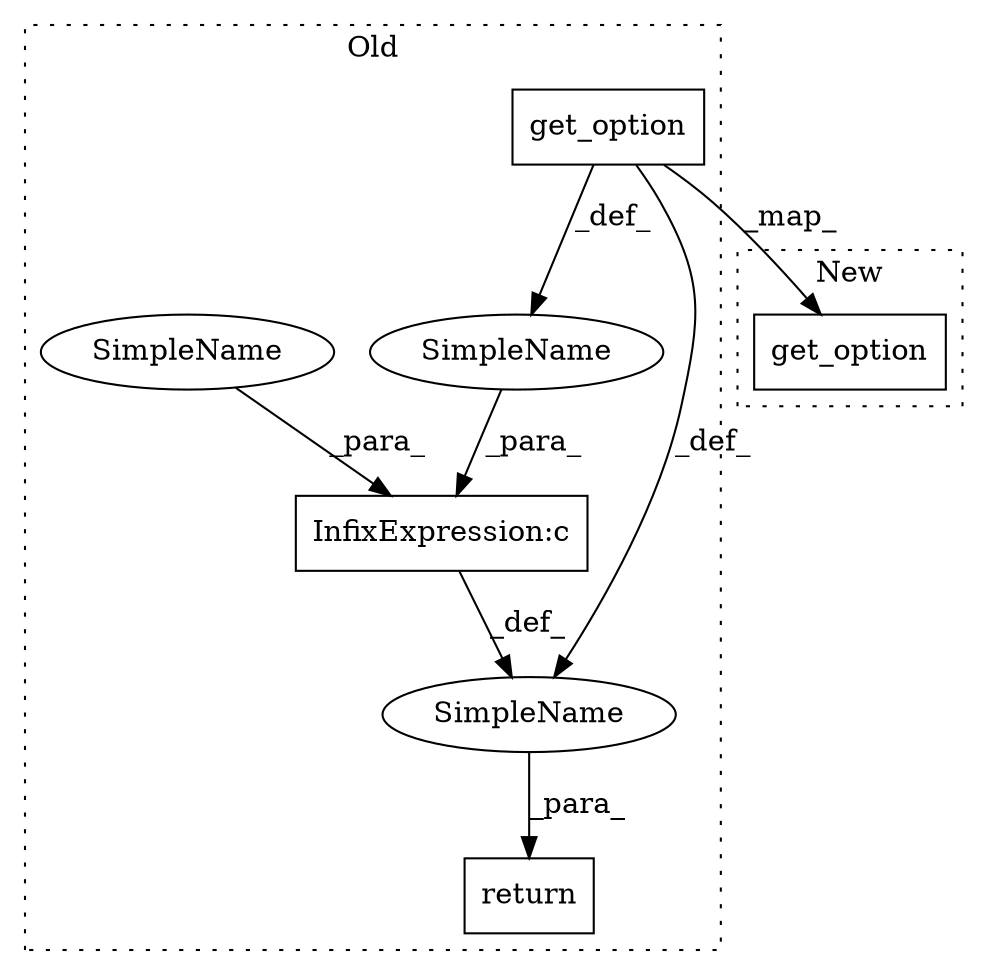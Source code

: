 digraph G {
subgraph cluster0 {
1 [label="get_option" a="32" s="12261,12295" l="11,1" shape="box"];
3 [label="SimpleName" a="42" s="" l="" shape="ellipse"];
4 [label="InfixExpression:c" a="27" s="12296" l="4" shape="box"];
5 [label="SimpleName" a="42" s="" l="" shape="ellipse"];
6 [label="SimpleName" a="42" s="" l="" shape="ellipse"];
7 [label="return" a="41" s="12246" l="7" shape="box"];
label = "Old";
style="dotted";
}
subgraph cluster1 {
2 [label="get_option" a="32" s="12260,12288" l="11,1" shape="box"];
label = "New";
style="dotted";
}
1 -> 2 [label="_map_"];
1 -> 6 [label="_def_"];
1 -> 3 [label="_def_"];
3 -> 4 [label="_para_"];
4 -> 6 [label="_def_"];
5 -> 4 [label="_para_"];
6 -> 7 [label="_para_"];
}